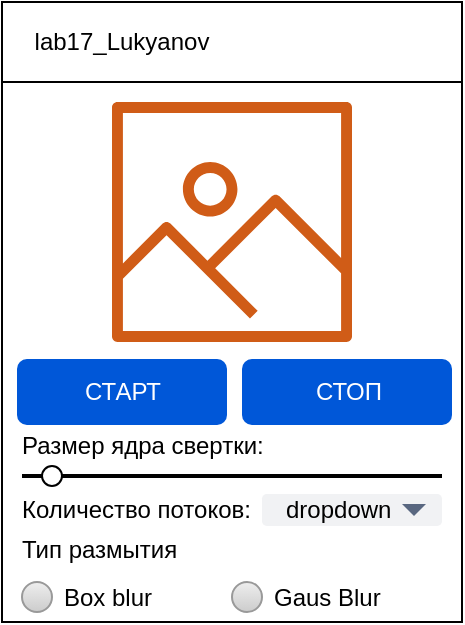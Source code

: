 <mxfile version="14.1.8" type="device"><diagram id="J6x4Rka23NLkNgng_QY3" name="Страница 1"><mxGraphModel dx="905" dy="672" grid="1" gridSize="10" guides="1" tooltips="1" connect="1" arrows="1" fold="1" page="1" pageScale="1" pageWidth="1169" pageHeight="827" math="0" shadow="0"><root><mxCell id="0"/><mxCell id="1" parent="0"/><mxCell id="62XzZutqnELEZx1jFDD9-1" value="" style="rounded=0;whiteSpace=wrap;html=1;" parent="1" vertex="1"><mxGeometry x="390" y="150" width="230" height="310" as="geometry"/></mxCell><mxCell id="62XzZutqnELEZx1jFDD9-15" value="" style="rounded=0;whiteSpace=wrap;html=1;" parent="1" vertex="1"><mxGeometry x="390" y="150" width="230" height="40" as="geometry"/></mxCell><mxCell id="62XzZutqnELEZx1jFDD9-20" value="lab17_Lukyanov" style="text;html=1;strokeColor=none;fillColor=none;align=center;verticalAlign=middle;whiteSpace=wrap;rounded=0;" parent="1" vertex="1"><mxGeometry x="430" y="160" width="40" height="20" as="geometry"/></mxCell><mxCell id="rICqNoiuUIeV47lD8ZWS-3" value="" style="outlineConnect=0;fontColor=#232F3E;gradientColor=none;fillColor=#D05C17;strokeColor=none;dashed=0;verticalLabelPosition=bottom;verticalAlign=top;align=center;html=1;fontSize=12;fontStyle=0;aspect=fixed;pointerEvents=1;shape=mxgraph.aws4.container_registry_image;" vertex="1" parent="1"><mxGeometry x="445" y="200" width="120" height="120" as="geometry"/></mxCell><mxCell id="rICqNoiuUIeV47lD8ZWS-4" value="СТАРТ" style="rounded=1;fillColor=#0057D8;align=center;strokeColor=none;html=1;fontColor=#ffffff;fontSize=12" vertex="1" parent="1"><mxGeometry x="397.5" y="328.5" width="105" height="33" as="geometry"/></mxCell><mxCell id="rICqNoiuUIeV47lD8ZWS-7" value="СТОП" style="rounded=1;fillColor=#0057D8;align=center;strokeColor=none;html=1;fontColor=#ffffff;fontSize=12" vertex="1" parent="1"><mxGeometry x="510" y="328.5" width="105" height="33" as="geometry"/></mxCell><mxCell id="rICqNoiuUIeV47lD8ZWS-9" value="Размер ядра свертки:&amp;nbsp;" style="text;html=1;strokeColor=none;fillColor=none;align=left;verticalAlign=middle;whiteSpace=wrap;rounded=0;" vertex="1" parent="1"><mxGeometry x="397.5" y="361.5" width="207.5" height="20" as="geometry"/></mxCell><mxCell id="rICqNoiuUIeV47lD8ZWS-14" value="" style="line;strokeWidth=2;html=1;align=left;" vertex="1" parent="1"><mxGeometry x="400" y="382" width="210" height="10" as="geometry"/></mxCell><mxCell id="rICqNoiuUIeV47lD8ZWS-15" value="" style="ellipse;fillColor=#ffffff;strokeColor=#000000;align=left;" vertex="1" parent="1"><mxGeometry x="410" y="382" width="10" height="10" as="geometry"/></mxCell><mxCell id="rICqNoiuUIeV47lD8ZWS-16" value="Количество потоков:" style="text;html=1;strokeColor=none;fillColor=none;align=left;verticalAlign=middle;whiteSpace=wrap;rounded=0;" vertex="1" parent="1"><mxGeometry x="397.5" y="394" width="207.5" height="20" as="geometry"/></mxCell><mxCell id="rICqNoiuUIeV47lD8ZWS-17" value="dropdown" style="rounded=1;fillColor=#F1F2F4;strokeColor=none;html=1;align=left;fontSize=12;spacingLeft=10" vertex="1" parent="1"><mxGeometry x="520" y="396" width="90" height="16" as="geometry"/></mxCell><mxCell id="rICqNoiuUIeV47lD8ZWS-18" value="" style="shape=triangle;direction=south;fillColor=#596780;strokeColor=none;html=1" vertex="1" parent="rICqNoiuUIeV47lD8ZWS-17"><mxGeometry x="1" y="0.5" width="12" height="6" relative="1" as="geometry"><mxPoint x="-20" y="-3" as="offset"/></mxGeometry></mxCell><mxCell id="rICqNoiuUIeV47lD8ZWS-19" value="Тип размытия" style="text;html=1;strokeColor=none;fillColor=none;align=left;verticalAlign=middle;whiteSpace=wrap;rounded=0;" vertex="1" parent="1"><mxGeometry x="397.5" y="414" width="207.5" height="20" as="geometry"/></mxCell><mxCell id="rICqNoiuUIeV47lD8ZWS-20" value="Box blur" style="shape=ellipse;fillColor=#eeeeee;strokeColor=#999999;gradientColor=#cccccc;html=1;align=left;spacingLeft=4;fontSize=12;labelPosition=right;shadow=0;" vertex="1" parent="1"><mxGeometry x="400" y="440" width="15" height="15" as="geometry"/></mxCell><mxCell id="rICqNoiuUIeV47lD8ZWS-21" value="Gaus Blur" style="shape=ellipse;fillColor=#eeeeee;strokeColor=#999999;gradientColor=#cccccc;html=1;align=left;spacingLeft=4;fontSize=12;labelPosition=right;shadow=0;" vertex="1" parent="1"><mxGeometry x="505" y="440" width="15" height="15" as="geometry"/></mxCell></root></mxGraphModel></diagram></mxfile>